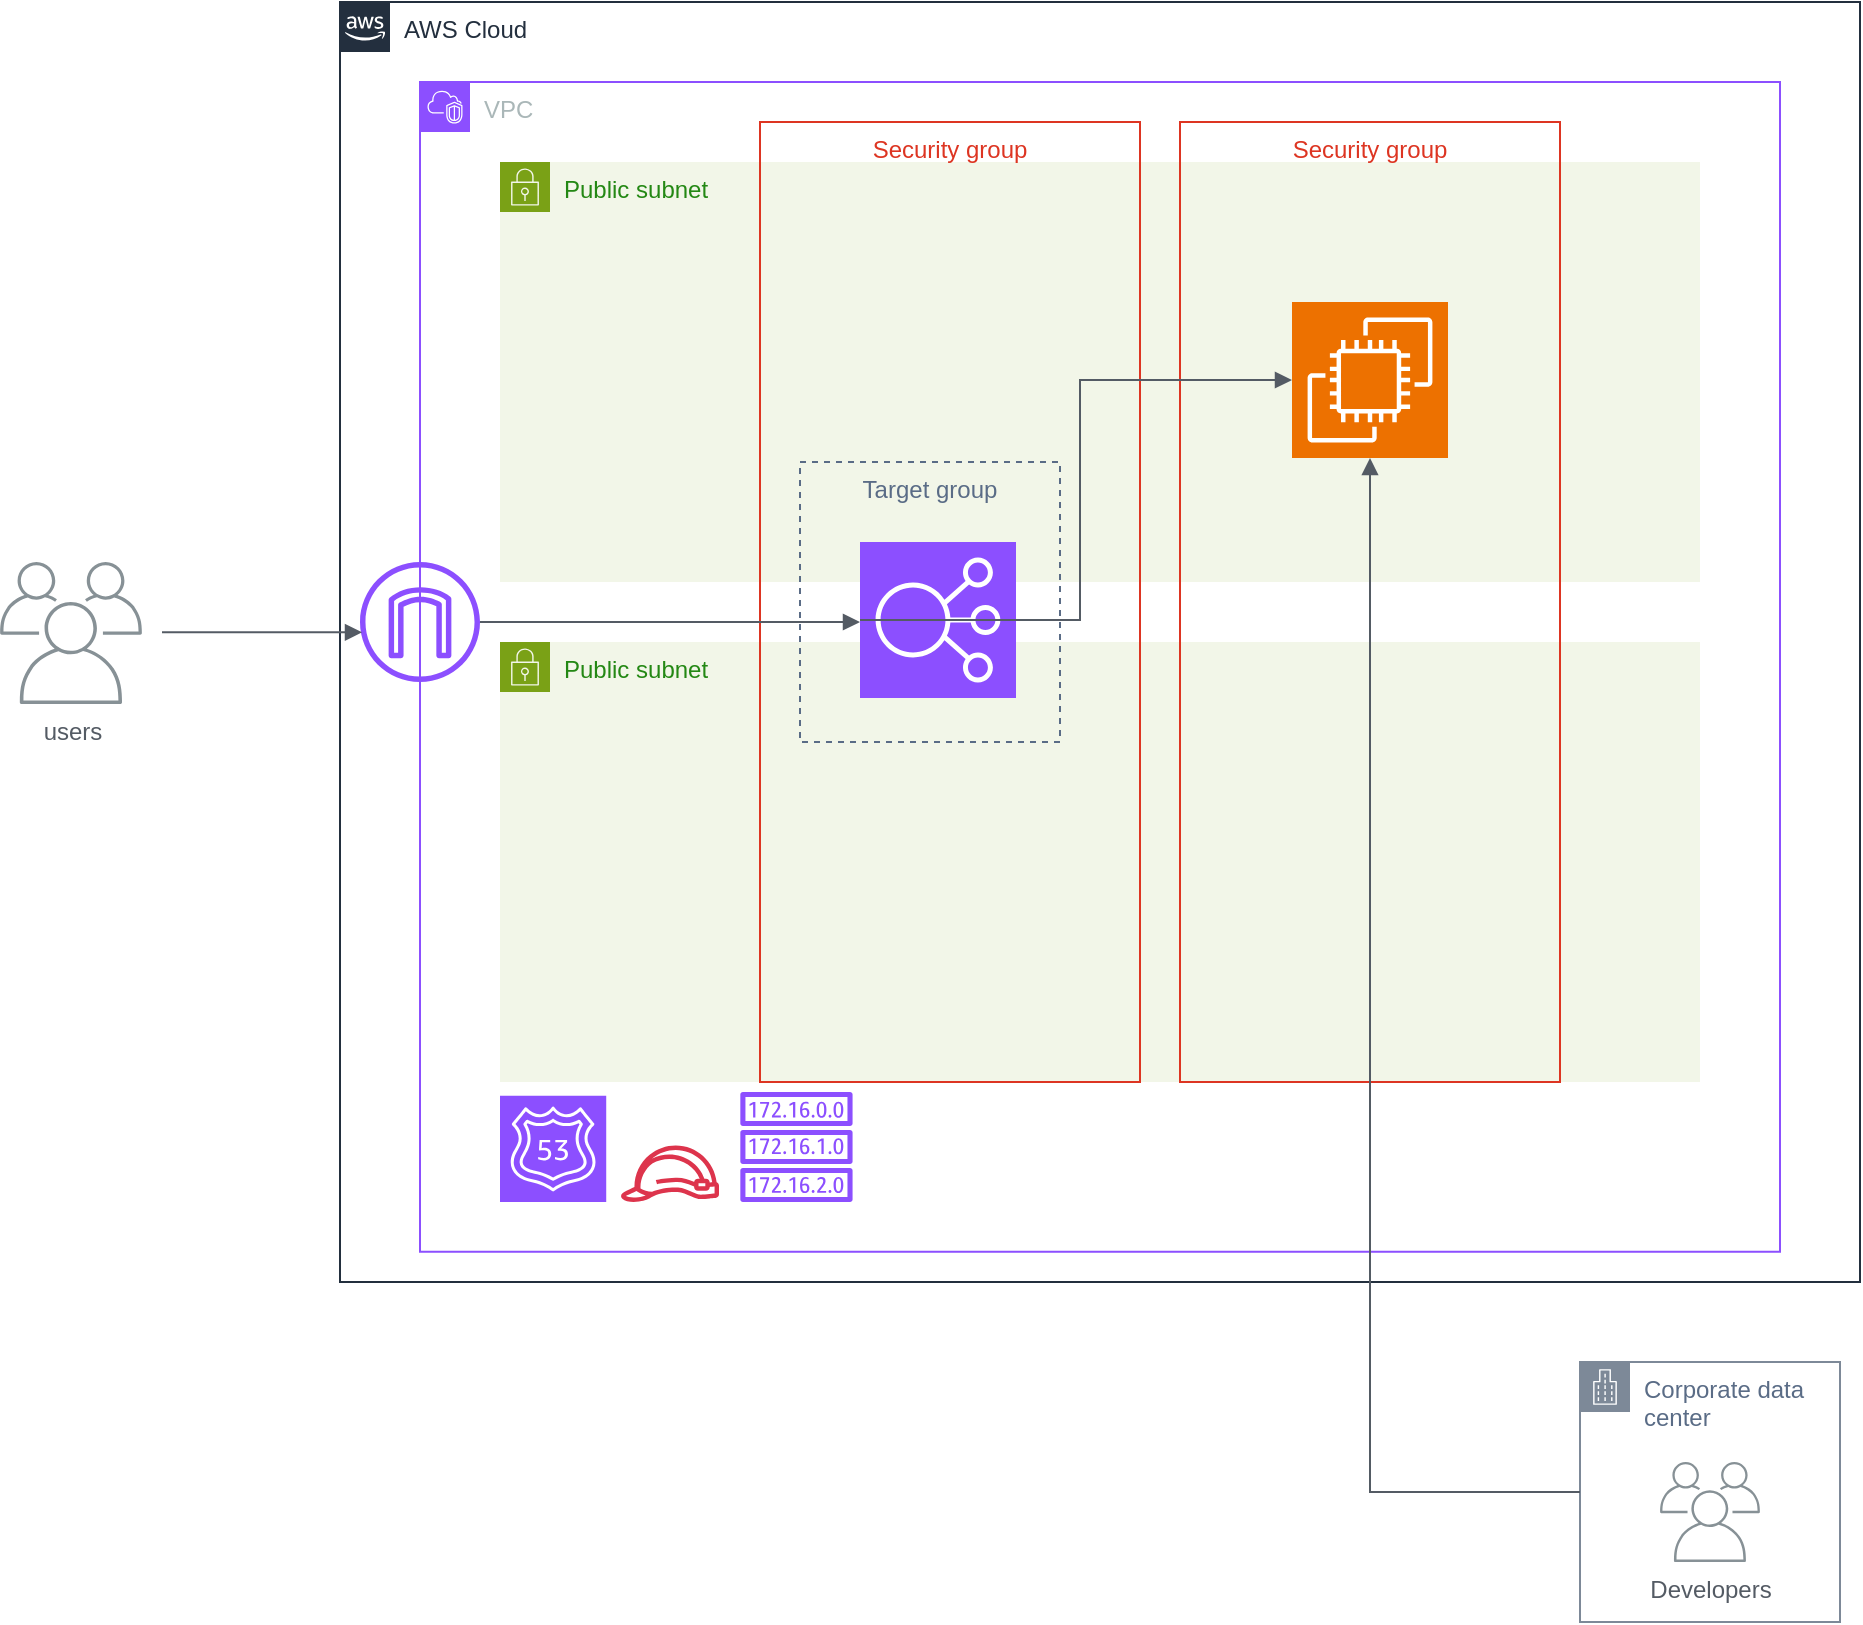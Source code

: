 <mxfile version="22.1.18" type="device">
  <diagram name="ページ1" id="mnPL-wJ1XfXDH14uQYT9">
    <mxGraphModel dx="2780" dy="749" grid="1" gridSize="10" guides="1" tooltips="1" connect="1" arrows="1" fold="1" page="1" pageScale="1" pageWidth="827" pageHeight="1169" math="0" shadow="0">
      <root>
        <mxCell id="0" />
        <mxCell id="1" parent="0" />
        <mxCell id="9SZ4IUXA4r9wMpmDnjR2-3" value="Public subnet" style="points=[[0,0],[0.25,0],[0.5,0],[0.75,0],[1,0],[1,0.25],[1,0.5],[1,0.75],[1,1],[0.75,1],[0.5,1],[0.25,1],[0,1],[0,0.75],[0,0.5],[0,0.25]];outlineConnect=0;gradientColor=none;html=1;whiteSpace=wrap;fontSize=12;fontStyle=0;container=1;pointerEvents=0;collapsible=0;recursiveResize=0;shape=mxgraph.aws4.group;grIcon=mxgraph.aws4.group_security_group;grStroke=0;strokeColor=#7AA116;fillColor=#F2F6E8;verticalAlign=top;align=left;spacingLeft=30;fontColor=#248814;dashed=0;" parent="1" vertex="1">
          <mxGeometry x="120" y="120" width="600" height="210" as="geometry" />
        </mxCell>
        <mxCell id="9SZ4IUXA4r9wMpmDnjR2-1" value="AWS Cloud" style="points=[[0,0],[0.25,0],[0.5,0],[0.75,0],[1,0],[1,0.25],[1,0.5],[1,0.75],[1,1],[0.75,1],[0.5,1],[0.25,1],[0,1],[0,0.75],[0,0.5],[0,0.25]];outlineConnect=0;gradientColor=none;html=1;whiteSpace=wrap;fontSize=12;fontStyle=0;container=1;pointerEvents=0;collapsible=0;recursiveResize=0;shape=mxgraph.aws4.group;grIcon=mxgraph.aws4.group_aws_cloud_alt;strokeColor=#232F3E;fillColor=none;verticalAlign=top;align=left;spacingLeft=30;fontColor=#232F3E;dashed=0;" parent="1" vertex="1">
          <mxGeometry x="40" y="40" width="760" height="640" as="geometry" />
        </mxCell>
        <mxCell id="9SZ4IUXA4r9wMpmDnjR2-2" value="VPC" style="points=[[0,0],[0.25,0],[0.5,0],[0.75,0],[1,0],[1,0.25],[1,0.5],[1,0.75],[1,1],[0.75,1],[0.5,1],[0.25,1],[0,1],[0,0.75],[0,0.5],[0,0.25]];outlineConnect=0;gradientColor=none;html=1;whiteSpace=wrap;fontSize=12;fontStyle=0;container=1;pointerEvents=0;collapsible=0;recursiveResize=0;shape=mxgraph.aws4.group;grIcon=mxgraph.aws4.group_vpc2;strokeColor=#8C4FFF;fillColor=none;verticalAlign=top;align=left;spacingLeft=30;fontColor=#AAB7B8;dashed=0;" parent="9SZ4IUXA4r9wMpmDnjR2-1" vertex="1">
          <mxGeometry x="40" y="40" width="680" height="584.89" as="geometry" />
        </mxCell>
        <mxCell id="1S5SFtDm_Tq1YHQfRTVd-1" value="Public subnet" style="points=[[0,0],[0.25,0],[0.5,0],[0.75,0],[1,0],[1,0.25],[1,0.5],[1,0.75],[1,1],[0.75,1],[0.5,1],[0.25,1],[0,1],[0,0.75],[0,0.5],[0,0.25]];outlineConnect=0;gradientColor=none;html=1;whiteSpace=wrap;fontSize=12;fontStyle=0;container=1;pointerEvents=0;collapsible=0;recursiveResize=0;shape=mxgraph.aws4.group;grIcon=mxgraph.aws4.group_security_group;grStroke=0;strokeColor=#7AA116;fillColor=#F2F6E8;verticalAlign=top;align=left;spacingLeft=30;fontColor=#248814;dashed=0;" parent="9SZ4IUXA4r9wMpmDnjR2-2" vertex="1">
          <mxGeometry x="40" y="280" width="600" height="220" as="geometry" />
        </mxCell>
        <mxCell id="9SZ4IUXA4r9wMpmDnjR2-6" value="Security group" style="fillColor=none;strokeColor=#DD3522;verticalAlign=top;fontStyle=0;fontColor=#DD3522;whiteSpace=wrap;html=1;" parent="1S5SFtDm_Tq1YHQfRTVd-1" vertex="1">
          <mxGeometry x="340" y="-260" width="190" height="480" as="geometry" />
        </mxCell>
        <mxCell id="9SZ4IUXA4r9wMpmDnjR2-7" value="" style="sketch=0;points=[[0,0,0],[0.25,0,0],[0.5,0,0],[0.75,0,0],[1,0,0],[0,1,0],[0.25,1,0],[0.5,1,0],[0.75,1,0],[1,1,0],[0,0.25,0],[0,0.5,0],[0,0.75,0],[1,0.25,0],[1,0.5,0],[1,0.75,0]];outlineConnect=0;fontColor=#232F3E;fillColor=#ED7100;strokeColor=#ffffff;dashed=0;verticalLabelPosition=bottom;verticalAlign=top;align=center;html=1;fontSize=12;fontStyle=0;aspect=fixed;shape=mxgraph.aws4.resourceIcon;resIcon=mxgraph.aws4.ec2;" parent="1S5SFtDm_Tq1YHQfRTVd-1" vertex="1">
          <mxGeometry x="396" y="-170" width="78" height="78" as="geometry" />
        </mxCell>
        <mxCell id="9SZ4IUXA4r9wMpmDnjR2-15" value="" style="sketch=0;outlineConnect=0;fontColor=#232F3E;gradientColor=none;fillColor=#DD344C;strokeColor=none;dashed=0;verticalLabelPosition=bottom;verticalAlign=top;align=center;html=1;fontSize=12;fontStyle=0;aspect=fixed;pointerEvents=1;shape=mxgraph.aws4.role;" parent="9SZ4IUXA4r9wMpmDnjR2-2" vertex="1">
          <mxGeometry x="100" y="531.79" width="50" height="28.21" as="geometry" />
        </mxCell>
        <mxCell id="1S5SFtDm_Tq1YHQfRTVd-2" value="" style="sketch=0;outlineConnect=0;fontColor=#232F3E;gradientColor=none;fillColor=#8C4FFF;strokeColor=none;dashed=0;verticalLabelPosition=bottom;verticalAlign=top;align=center;html=1;fontSize=12;fontStyle=0;aspect=fixed;pointerEvents=1;shape=mxgraph.aws4.route_table;" parent="9SZ4IUXA4r9wMpmDnjR2-2" vertex="1">
          <mxGeometry x="160" y="505" width="56.45" height="55" as="geometry" />
        </mxCell>
        <mxCell id="1S5SFtDm_Tq1YHQfRTVd-5" value="Security group" style="fillColor=none;strokeColor=#DD3522;verticalAlign=top;fontStyle=0;fontColor=#DD3522;whiteSpace=wrap;html=1;" parent="9SZ4IUXA4r9wMpmDnjR2-2" vertex="1">
          <mxGeometry x="170" y="20" width="190" height="480" as="geometry" />
        </mxCell>
        <mxCell id="9SZ4IUXA4r9wMpmDnjR2-8" value="" style="edgeStyle=orthogonalEdgeStyle;html=1;endArrow=block;elbow=vertical;startArrow=none;endFill=1;strokeColor=#545B64;rounded=0;entryX=0;entryY=0.5;entryDx=0;entryDy=0;entryPerimeter=0;" parent="9SZ4IUXA4r9wMpmDnjR2-2" edge="1">
          <mxGeometry width="100" relative="1" as="geometry">
            <mxPoint x="30" y="270.034" as="sourcePoint" />
            <mxPoint x="220" y="270" as="targetPoint" />
            <Array as="points">
              <mxPoint x="80" y="270" />
              <mxPoint x="80" y="270" />
            </Array>
          </mxGeometry>
        </mxCell>
        <mxCell id="1S5SFtDm_Tq1YHQfRTVd-6" value="" style="sketch=0;points=[[0,0,0],[0.25,0,0],[0.5,0,0],[0.75,0,0],[1,0,0],[0,1,0],[0.25,1,0],[0.5,1,0],[0.75,1,0],[1,1,0],[0,0.25,0],[0,0.5,0],[0,0.75,0],[1,0.25,0],[1,0.5,0],[1,0.75,0]];outlineConnect=0;fontColor=#232F3E;fillColor=#8C4FFF;strokeColor=#ffffff;dashed=0;verticalLabelPosition=bottom;verticalAlign=top;align=center;html=1;fontSize=12;fontStyle=0;aspect=fixed;shape=mxgraph.aws4.resourceIcon;resIcon=mxgraph.aws4.elastic_load_balancing;" parent="9SZ4IUXA4r9wMpmDnjR2-2" vertex="1">
          <mxGeometry x="220" y="230" width="78" height="78" as="geometry" />
        </mxCell>
        <mxCell id="9SZ4IUXA4r9wMpmDnjR2-10" value="" style="edgeStyle=orthogonalEdgeStyle;html=1;endArrow=block;elbow=vertical;startArrow=none;endFill=1;strokeColor=#545B64;rounded=0;entryX=0;entryY=0.5;entryDx=0;entryDy=0;entryPerimeter=0;exitX=0;exitY=0.5;exitDx=0;exitDy=0;" parent="9SZ4IUXA4r9wMpmDnjR2-2" source="1S5SFtDm_Tq1YHQfRTVd-6" target="9SZ4IUXA4r9wMpmDnjR2-7" edge="1">
          <mxGeometry width="100" relative="1" as="geometry">
            <mxPoint x="240" y="530" as="sourcePoint" />
            <mxPoint x="239.38" y="240" as="targetPoint" />
            <Array as="points">
              <mxPoint x="330" y="269" />
              <mxPoint x="330" y="149" />
            </Array>
          </mxGeometry>
        </mxCell>
        <mxCell id="5M9jew5R1INHpogPun9Z-1" value="" style="sketch=0;points=[[0,0,0],[0.25,0,0],[0.5,0,0],[0.75,0,0],[1,0,0],[0,1,0],[0.25,1,0],[0.5,1,0],[0.75,1,0],[1,1,0],[0,0.25,0],[0,0.5,0],[0,0.75,0],[1,0.25,0],[1,0.5,0],[1,0.75,0]];outlineConnect=0;fontColor=#232F3E;fillColor=#8C4FFF;strokeColor=#ffffff;dashed=0;verticalLabelPosition=bottom;verticalAlign=top;align=center;html=1;fontSize=12;fontStyle=0;aspect=fixed;shape=mxgraph.aws4.resourceIcon;resIcon=mxgraph.aws4.route_53;" vertex="1" parent="9SZ4IUXA4r9wMpmDnjR2-2">
          <mxGeometry x="40" y="506.89" width="53.11" height="53.11" as="geometry" />
        </mxCell>
        <mxCell id="9SZ4IUXA4r9wMpmDnjR2-4" value="" style="sketch=0;outlineConnect=0;fontColor=#232F3E;gradientColor=none;fillColor=#8C4FFF;strokeColor=none;dashed=0;verticalLabelPosition=bottom;verticalAlign=top;align=center;html=1;fontSize=12;fontStyle=0;aspect=fixed;pointerEvents=1;shape=mxgraph.aws4.internet_gateway;" parent="9SZ4IUXA4r9wMpmDnjR2-1" vertex="1">
          <mxGeometry x="10" y="280" width="60" height="60" as="geometry" />
        </mxCell>
        <mxCell id="9SZ4IUXA4r9wMpmDnjR2-9" value="Corporate data center" style="points=[[0,0],[0.25,0],[0.5,0],[0.75,0],[1,0],[1,0.25],[1,0.5],[1,0.75],[1,1],[0.75,1],[0.5,1],[0.25,1],[0,1],[0,0.75],[0,0.5],[0,0.25]];outlineConnect=0;gradientColor=none;html=1;whiteSpace=wrap;fontSize=12;fontStyle=0;container=1;pointerEvents=0;collapsible=0;recursiveResize=0;shape=mxgraph.aws4.group;grIcon=mxgraph.aws4.group_corporate_data_center;strokeColor=#7D8998;fillColor=none;verticalAlign=top;align=left;spacingLeft=30;fontColor=#5A6C86;dashed=0;" parent="1" vertex="1">
          <mxGeometry x="660" y="720" width="130" height="130" as="geometry" />
        </mxCell>
        <mxCell id="9SZ4IUXA4r9wMpmDnjR2-16" value="Developers" style="sketch=0;outlineConnect=0;gradientColor=none;fontColor=#545B64;strokeColor=none;fillColor=#879196;dashed=0;verticalLabelPosition=bottom;verticalAlign=top;align=center;html=1;fontSize=12;fontStyle=0;aspect=fixed;shape=mxgraph.aws4.illustration_users;pointerEvents=1" parent="9SZ4IUXA4r9wMpmDnjR2-9" vertex="1">
          <mxGeometry x="40" y="50" width="50" height="50" as="geometry" />
        </mxCell>
        <mxCell id="9SZ4IUXA4r9wMpmDnjR2-11" value="users" style="sketch=0;outlineConnect=0;gradientColor=none;fontColor=#545B64;strokeColor=none;fillColor=#879196;dashed=0;verticalLabelPosition=bottom;verticalAlign=top;align=center;html=1;fontSize=12;fontStyle=0;aspect=fixed;shape=mxgraph.aws4.illustration_users;pointerEvents=1" parent="1" vertex="1">
          <mxGeometry x="-130" y="320" width="71" height="71" as="geometry" />
        </mxCell>
        <mxCell id="9SZ4IUXA4r9wMpmDnjR2-13" value="" style="edgeStyle=orthogonalEdgeStyle;html=1;endArrow=block;elbow=vertical;startArrow=none;endFill=1;strokeColor=#545B64;rounded=0;" parent="1" edge="1">
          <mxGeometry width="100" relative="1" as="geometry">
            <mxPoint x="-49" y="355.14" as="sourcePoint" />
            <mxPoint x="51" y="355.14" as="targetPoint" />
          </mxGeometry>
        </mxCell>
        <mxCell id="1S5SFtDm_Tq1YHQfRTVd-7" value="" style="edgeStyle=orthogonalEdgeStyle;html=1;endArrow=block;elbow=vertical;startArrow=none;endFill=1;strokeColor=#545B64;rounded=0;entryX=0.5;entryY=1;entryDx=0;entryDy=0;entryPerimeter=0;exitX=0;exitY=0.5;exitDx=0;exitDy=0;" parent="1" source="9SZ4IUXA4r9wMpmDnjR2-9" target="9SZ4IUXA4r9wMpmDnjR2-7" edge="1">
          <mxGeometry width="100" relative="1" as="geometry">
            <mxPoint x="500" y="785" as="sourcePoint" />
            <mxPoint x="555" y="268" as="targetPoint" />
            <Array as="points">
              <mxPoint x="555" y="785" />
            </Array>
          </mxGeometry>
        </mxCell>
        <mxCell id="1S5SFtDm_Tq1YHQfRTVd-8" value="Target group" style="fillColor=none;strokeColor=#5A6C86;dashed=1;verticalAlign=top;fontStyle=0;fontColor=#5A6C86;whiteSpace=wrap;html=1;" parent="1" vertex="1">
          <mxGeometry x="270" y="270" width="130" height="140" as="geometry" />
        </mxCell>
      </root>
    </mxGraphModel>
  </diagram>
</mxfile>
